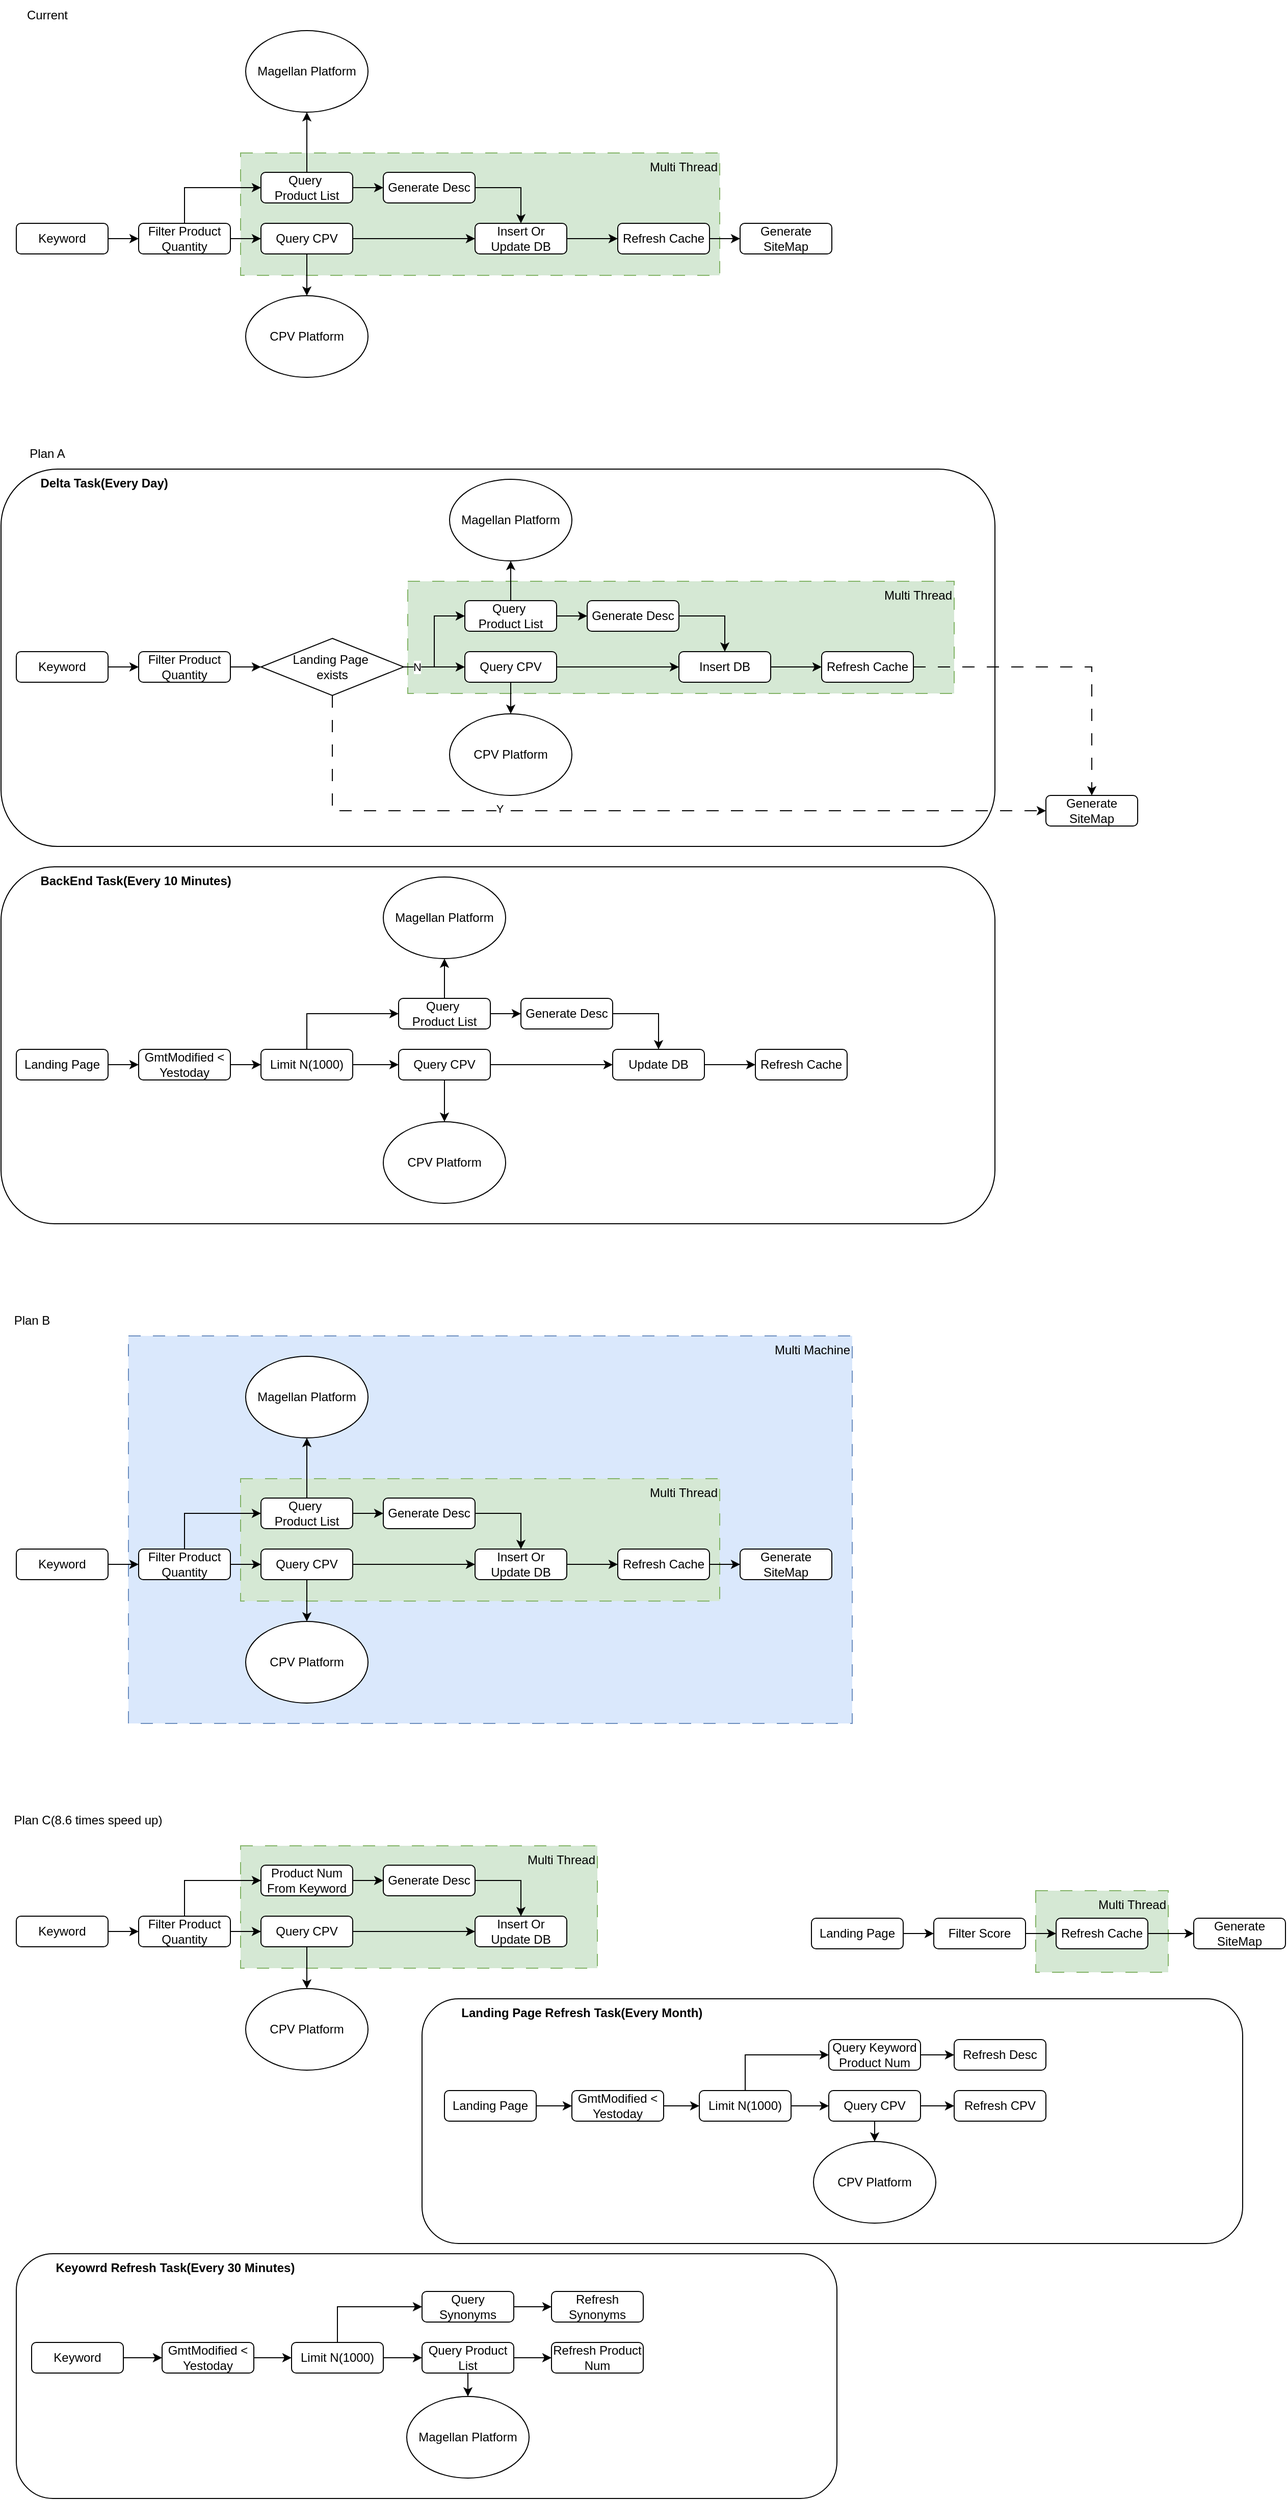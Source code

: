 <mxfile version="24.5.4" type="github">
  <diagram name="第 1 页" id="h08WxK1OJK9P_dThIWVY">
    <mxGraphModel dx="1434" dy="673" grid="1" gridSize="10" guides="1" tooltips="1" connect="1" arrows="1" fold="1" page="1" pageScale="1" pageWidth="827" pageHeight="1169" math="0" shadow="0">
      <root>
        <mxCell id="0" />
        <mxCell id="1" parent="0" />
        <mxCell id="t5pAclPm31vLE0hlIJu8-14" value="Multi Thread" style="rounded=0;whiteSpace=wrap;html=1;align=right;verticalAlign=top;fillColor=#d5e8d4;strokeColor=#82b366;dashed=1;dashPattern=12 12;" vertex="1" parent="1">
          <mxGeometry x="1030" y="1874" width="130" height="80" as="geometry" />
        </mxCell>
        <mxCell id="ro4CoCY4aHWzKfQ1wyQY-32" value="&amp;nbsp; &amp;nbsp; &amp;nbsp; &amp;nbsp; &amp;nbsp; &amp;nbsp;&lt;b&gt;Keyowrd Refresh Task(Every 30 Minutes)&lt;/b&gt;" style="rounded=1;whiteSpace=wrap;html=1;align=left;verticalAlign=top;" parent="1" vertex="1">
          <mxGeometry x="30" y="2230" width="805" height="240" as="geometry" />
        </mxCell>
        <mxCell id="wpOWByaT0sS5YUf1Cxvb-101" value="Multi Machine" style="rounded=0;whiteSpace=wrap;html=1;fillColor=#dae8fc;strokeColor=#6c8ebf;dashed=1;dashPattern=12 12;align=right;verticalAlign=top;" parent="1" vertex="1">
          <mxGeometry x="140" y="1330" width="710" height="380" as="geometry" />
        </mxCell>
        <mxCell id="wpOWByaT0sS5YUf1Cxvb-43" value="&amp;nbsp; &amp;nbsp; &amp;nbsp; &amp;nbsp; &amp;nbsp; &amp;nbsp;&lt;b&gt;Delta Task(Every Day)&lt;/b&gt;" style="rounded=1;whiteSpace=wrap;html=1;align=left;verticalAlign=top;" parent="1" vertex="1">
          <mxGeometry x="15" y="480" width="975" height="370" as="geometry" />
        </mxCell>
        <mxCell id="wpOWByaT0sS5YUf1Cxvb-10" value="Multi Thread" style="rounded=0;whiteSpace=wrap;html=1;align=right;verticalAlign=top;fillColor=#d5e8d4;strokeColor=#82b366;dashed=1;dashPattern=12 12;" parent="1" vertex="1">
          <mxGeometry x="250" y="170" width="470" height="120" as="geometry" />
        </mxCell>
        <mxCell id="EFIGJ6aBogPd2Uy-ziXT-7" style="edgeStyle=orthogonalEdgeStyle;rounded=0;orthogonalLoop=1;jettySize=auto;html=1;exitX=1;exitY=0.5;exitDx=0;exitDy=0;entryX=0;entryY=0.5;entryDx=0;entryDy=0;" parent="1" source="EFIGJ6aBogPd2Uy-ziXT-8" target="EFIGJ6aBogPd2Uy-ziXT-13" edge="1">
          <mxGeometry relative="1" as="geometry" />
        </mxCell>
        <mxCell id="EFIGJ6aBogPd2Uy-ziXT-8" value="Keyword" style="rounded=1;whiteSpace=wrap;html=1;" parent="1" vertex="1">
          <mxGeometry x="30" y="239" width="90" height="30" as="geometry" />
        </mxCell>
        <mxCell id="EFIGJ6aBogPd2Uy-ziXT-10" style="edgeStyle=orthogonalEdgeStyle;rounded=0;orthogonalLoop=1;jettySize=auto;html=1;exitX=1;exitY=0.5;exitDx=0;exitDy=0;entryX=0;entryY=0.5;entryDx=0;entryDy=0;" parent="1" source="EFIGJ6aBogPd2Uy-ziXT-13" target="EFIGJ6aBogPd2Uy-ziXT-17" edge="1">
          <mxGeometry relative="1" as="geometry" />
        </mxCell>
        <mxCell id="wpOWByaT0sS5YUf1Cxvb-4" style="edgeStyle=orthogonalEdgeStyle;rounded=0;orthogonalLoop=1;jettySize=auto;html=1;exitX=0.5;exitY=0;exitDx=0;exitDy=0;entryX=0;entryY=0.5;entryDx=0;entryDy=0;" parent="1" source="EFIGJ6aBogPd2Uy-ziXT-13" target="wpOWByaT0sS5YUf1Cxvb-1" edge="1">
          <mxGeometry relative="1" as="geometry" />
        </mxCell>
        <mxCell id="EFIGJ6aBogPd2Uy-ziXT-13" value="Filter Product Quantity" style="rounded=1;whiteSpace=wrap;html=1;" parent="1" vertex="1">
          <mxGeometry x="150" y="239" width="90" height="30" as="geometry" />
        </mxCell>
        <mxCell id="EFIGJ6aBogPd2Uy-ziXT-16" style="edgeStyle=orthogonalEdgeStyle;rounded=0;orthogonalLoop=1;jettySize=auto;html=1;exitX=1;exitY=0.5;exitDx=0;exitDy=0;entryX=0;entryY=0.5;entryDx=0;entryDy=0;" parent="1" source="EFIGJ6aBogPd2Uy-ziXT-17" target="EFIGJ6aBogPd2Uy-ziXT-21" edge="1">
          <mxGeometry relative="1" as="geometry" />
        </mxCell>
        <mxCell id="wpOWByaT0sS5YUf1Cxvb-7" style="edgeStyle=orthogonalEdgeStyle;rounded=0;orthogonalLoop=1;jettySize=auto;html=1;exitX=0.5;exitY=1;exitDx=0;exitDy=0;entryX=0.5;entryY=0;entryDx=0;entryDy=0;" parent="1" source="EFIGJ6aBogPd2Uy-ziXT-17" target="wpOWByaT0sS5YUf1Cxvb-3" edge="1">
          <mxGeometry relative="1" as="geometry" />
        </mxCell>
        <mxCell id="EFIGJ6aBogPd2Uy-ziXT-17" value="Query CPV" style="rounded=1;whiteSpace=wrap;html=1;" parent="1" vertex="1">
          <mxGeometry x="270" y="239" width="90" height="30" as="geometry" />
        </mxCell>
        <mxCell id="EFIGJ6aBogPd2Uy-ziXT-18" style="edgeStyle=orthogonalEdgeStyle;rounded=0;orthogonalLoop=1;jettySize=auto;html=1;exitX=1;exitY=0.5;exitDx=0;exitDy=0;entryX=0.5;entryY=0;entryDx=0;entryDy=0;" parent="1" source="EFIGJ6aBogPd2Uy-ziXT-19" target="EFIGJ6aBogPd2Uy-ziXT-21" edge="1">
          <mxGeometry relative="1" as="geometry" />
        </mxCell>
        <mxCell id="EFIGJ6aBogPd2Uy-ziXT-19" value="Generate Desc" style="rounded=1;whiteSpace=wrap;html=1;" parent="1" vertex="1">
          <mxGeometry x="390" y="189" width="90" height="30" as="geometry" />
        </mxCell>
        <mxCell id="EFIGJ6aBogPd2Uy-ziXT-20" style="edgeStyle=orthogonalEdgeStyle;rounded=0;orthogonalLoop=1;jettySize=auto;html=1;exitX=1;exitY=0.5;exitDx=0;exitDy=0;entryX=0;entryY=0.5;entryDx=0;entryDy=0;" parent="1" source="EFIGJ6aBogPd2Uy-ziXT-21" target="EFIGJ6aBogPd2Uy-ziXT-22" edge="1">
          <mxGeometry relative="1" as="geometry" />
        </mxCell>
        <mxCell id="EFIGJ6aBogPd2Uy-ziXT-21" value="Insert Or Update DB" style="rounded=1;whiteSpace=wrap;html=1;" parent="1" vertex="1">
          <mxGeometry x="480" y="239" width="90" height="30" as="geometry" />
        </mxCell>
        <mxCell id="wpOWByaT0sS5YUf1Cxvb-78" style="edgeStyle=orthogonalEdgeStyle;rounded=0;orthogonalLoop=1;jettySize=auto;html=1;exitX=1;exitY=0.5;exitDx=0;exitDy=0;entryX=0;entryY=0.5;entryDx=0;entryDy=0;" parent="1" source="EFIGJ6aBogPd2Uy-ziXT-22" target="wpOWByaT0sS5YUf1Cxvb-77" edge="1">
          <mxGeometry relative="1" as="geometry" />
        </mxCell>
        <mxCell id="EFIGJ6aBogPd2Uy-ziXT-22" value="Refresh Cache" style="rounded=1;whiteSpace=wrap;html=1;" parent="1" vertex="1">
          <mxGeometry x="620" y="239" width="90" height="30" as="geometry" />
        </mxCell>
        <mxCell id="wpOWByaT0sS5YUf1Cxvb-5" style="edgeStyle=orthogonalEdgeStyle;rounded=0;orthogonalLoop=1;jettySize=auto;html=1;exitX=1;exitY=0.5;exitDx=0;exitDy=0;entryX=0;entryY=0.5;entryDx=0;entryDy=0;" parent="1" source="wpOWByaT0sS5YUf1Cxvb-1" target="EFIGJ6aBogPd2Uy-ziXT-19" edge="1">
          <mxGeometry relative="1" as="geometry" />
        </mxCell>
        <mxCell id="wpOWByaT0sS5YUf1Cxvb-6" style="edgeStyle=orthogonalEdgeStyle;rounded=0;orthogonalLoop=1;jettySize=auto;html=1;exitX=0.5;exitY=0;exitDx=0;exitDy=0;entryX=0.5;entryY=1;entryDx=0;entryDy=0;" parent="1" source="wpOWByaT0sS5YUf1Cxvb-1" target="wpOWByaT0sS5YUf1Cxvb-2" edge="1">
          <mxGeometry relative="1" as="geometry" />
        </mxCell>
        <mxCell id="wpOWByaT0sS5YUf1Cxvb-1" value="Query&amp;nbsp;&lt;div&gt;Product List&lt;/div&gt;" style="rounded=1;whiteSpace=wrap;html=1;" parent="1" vertex="1">
          <mxGeometry x="270" y="189" width="90" height="30" as="geometry" />
        </mxCell>
        <mxCell id="wpOWByaT0sS5YUf1Cxvb-2" value="Magellan Platform" style="ellipse;whiteSpace=wrap;html=1;" parent="1" vertex="1">
          <mxGeometry x="255" y="50" width="120" height="80" as="geometry" />
        </mxCell>
        <mxCell id="wpOWByaT0sS5YUf1Cxvb-3" value="CPV Platform" style="ellipse;whiteSpace=wrap;html=1;" parent="1" vertex="1">
          <mxGeometry x="255" y="310" width="120" height="80" as="geometry" />
        </mxCell>
        <mxCell id="wpOWByaT0sS5YUf1Cxvb-11" value="Multi Thread" style="rounded=0;whiteSpace=wrap;html=1;align=right;verticalAlign=top;fillColor=#d5e8d4;strokeColor=#82b366;dashed=1;dashPattern=12 12;" parent="1" vertex="1">
          <mxGeometry x="414" y="590" width="536" height="110" as="geometry" />
        </mxCell>
        <mxCell id="wpOWByaT0sS5YUf1Cxvb-12" style="edgeStyle=orthogonalEdgeStyle;rounded=0;orthogonalLoop=1;jettySize=auto;html=1;exitX=1;exitY=0.5;exitDx=0;exitDy=0;entryX=0;entryY=0.5;entryDx=0;entryDy=0;" parent="1" source="wpOWByaT0sS5YUf1Cxvb-13" target="wpOWByaT0sS5YUf1Cxvb-16" edge="1">
          <mxGeometry relative="1" as="geometry" />
        </mxCell>
        <mxCell id="wpOWByaT0sS5YUf1Cxvb-13" value="Keyword" style="rounded=1;whiteSpace=wrap;html=1;" parent="1" vertex="1">
          <mxGeometry x="30" y="659" width="90" height="30" as="geometry" />
        </mxCell>
        <mxCell id="wpOWByaT0sS5YUf1Cxvb-33" style="edgeStyle=orthogonalEdgeStyle;rounded=0;orthogonalLoop=1;jettySize=auto;html=1;exitX=1;exitY=0.5;exitDx=0;exitDy=0;entryX=0;entryY=0.5;entryDx=0;entryDy=0;" parent="1" source="wpOWByaT0sS5YUf1Cxvb-16" target="wpOWByaT0sS5YUf1Cxvb-32" edge="1">
          <mxGeometry relative="1" as="geometry" />
        </mxCell>
        <mxCell id="wpOWByaT0sS5YUf1Cxvb-16" value="Filter Product Quantity" style="rounded=1;whiteSpace=wrap;html=1;" parent="1" vertex="1">
          <mxGeometry x="150" y="659" width="90" height="30" as="geometry" />
        </mxCell>
        <mxCell id="wpOWByaT0sS5YUf1Cxvb-17" style="edgeStyle=orthogonalEdgeStyle;rounded=0;orthogonalLoop=1;jettySize=auto;html=1;exitX=1;exitY=0.5;exitDx=0;exitDy=0;entryX=0;entryY=0.5;entryDx=0;entryDy=0;" parent="1" source="wpOWByaT0sS5YUf1Cxvb-19" target="wpOWByaT0sS5YUf1Cxvb-23" edge="1">
          <mxGeometry relative="1" as="geometry" />
        </mxCell>
        <mxCell id="wpOWByaT0sS5YUf1Cxvb-41" style="edgeStyle=orthogonalEdgeStyle;rounded=0;orthogonalLoop=1;jettySize=auto;html=1;exitX=0.5;exitY=1;exitDx=0;exitDy=0;entryX=0.5;entryY=0;entryDx=0;entryDy=0;" parent="1" source="wpOWByaT0sS5YUf1Cxvb-19" target="wpOWByaT0sS5YUf1Cxvb-29" edge="1">
          <mxGeometry relative="1" as="geometry" />
        </mxCell>
        <mxCell id="wpOWByaT0sS5YUf1Cxvb-19" value="Query CPV" style="rounded=1;whiteSpace=wrap;html=1;" parent="1" vertex="1">
          <mxGeometry x="470" y="659" width="90" height="30" as="geometry" />
        </mxCell>
        <mxCell id="wpOWByaT0sS5YUf1Cxvb-20" style="edgeStyle=orthogonalEdgeStyle;rounded=0;orthogonalLoop=1;jettySize=auto;html=1;exitX=1;exitY=0.5;exitDx=0;exitDy=0;entryX=0.5;entryY=0;entryDx=0;entryDy=0;" parent="1" source="wpOWByaT0sS5YUf1Cxvb-21" target="wpOWByaT0sS5YUf1Cxvb-23" edge="1">
          <mxGeometry relative="1" as="geometry" />
        </mxCell>
        <mxCell id="wpOWByaT0sS5YUf1Cxvb-21" value="Generate Desc" style="rounded=1;whiteSpace=wrap;html=1;" parent="1" vertex="1">
          <mxGeometry x="590" y="609" width="90" height="30" as="geometry" />
        </mxCell>
        <mxCell id="wpOWByaT0sS5YUf1Cxvb-22" style="edgeStyle=orthogonalEdgeStyle;rounded=0;orthogonalLoop=1;jettySize=auto;html=1;exitX=1;exitY=0.5;exitDx=0;exitDy=0;entryX=0;entryY=0.5;entryDx=0;entryDy=0;" parent="1" source="wpOWByaT0sS5YUf1Cxvb-23" target="wpOWByaT0sS5YUf1Cxvb-24" edge="1">
          <mxGeometry relative="1" as="geometry" />
        </mxCell>
        <mxCell id="wpOWByaT0sS5YUf1Cxvb-23" value="Insert DB" style="rounded=1;whiteSpace=wrap;html=1;" parent="1" vertex="1">
          <mxGeometry x="680" y="659" width="90" height="30" as="geometry" />
        </mxCell>
        <mxCell id="rWTe-UbAtPyR_N0cMhuv-1" style="edgeStyle=orthogonalEdgeStyle;rounded=0;orthogonalLoop=1;jettySize=auto;html=1;exitX=1;exitY=0.5;exitDx=0;exitDy=0;entryX=0.5;entryY=0;entryDx=0;entryDy=0;dashed=1;dashPattern=12 12;" parent="1" source="wpOWByaT0sS5YUf1Cxvb-24" target="wpOWByaT0sS5YUf1Cxvb-74" edge="1">
          <mxGeometry relative="1" as="geometry" />
        </mxCell>
        <mxCell id="wpOWByaT0sS5YUf1Cxvb-24" value="Refresh Cache" style="rounded=1;whiteSpace=wrap;html=1;" parent="1" vertex="1">
          <mxGeometry x="820" y="659" width="90" height="30" as="geometry" />
        </mxCell>
        <mxCell id="wpOWByaT0sS5YUf1Cxvb-25" style="edgeStyle=orthogonalEdgeStyle;rounded=0;orthogonalLoop=1;jettySize=auto;html=1;exitX=1;exitY=0.5;exitDx=0;exitDy=0;entryX=0;entryY=0.5;entryDx=0;entryDy=0;" parent="1" source="wpOWByaT0sS5YUf1Cxvb-27" target="wpOWByaT0sS5YUf1Cxvb-21" edge="1">
          <mxGeometry relative="1" as="geometry" />
        </mxCell>
        <mxCell id="wpOWByaT0sS5YUf1Cxvb-40" style="edgeStyle=orthogonalEdgeStyle;rounded=0;orthogonalLoop=1;jettySize=auto;html=1;exitX=0.5;exitY=0;exitDx=0;exitDy=0;entryX=0.5;entryY=1;entryDx=0;entryDy=0;" parent="1" source="wpOWByaT0sS5YUf1Cxvb-27" target="wpOWByaT0sS5YUf1Cxvb-28" edge="1">
          <mxGeometry relative="1" as="geometry" />
        </mxCell>
        <mxCell id="wpOWByaT0sS5YUf1Cxvb-27" value="Query&amp;nbsp;&lt;div&gt;Product List&lt;/div&gt;" style="rounded=1;whiteSpace=wrap;html=1;" parent="1" vertex="1">
          <mxGeometry x="470" y="609" width="90" height="30" as="geometry" />
        </mxCell>
        <mxCell id="wpOWByaT0sS5YUf1Cxvb-28" value="Magellan Platform" style="ellipse;whiteSpace=wrap;html=1;" parent="1" vertex="1">
          <mxGeometry x="455" y="490" width="120" height="80" as="geometry" />
        </mxCell>
        <mxCell id="wpOWByaT0sS5YUf1Cxvb-29" value="CPV Platform" style="ellipse;whiteSpace=wrap;html=1;" parent="1" vertex="1">
          <mxGeometry x="455" y="720" width="120" height="80" as="geometry" />
        </mxCell>
        <mxCell id="wpOWByaT0sS5YUf1Cxvb-30" value="Plan A" style="text;html=1;align=center;verticalAlign=middle;resizable=0;points=[];autosize=1;strokeColor=none;fillColor=none;" parent="1" vertex="1">
          <mxGeometry x="30" y="450" width="60" height="30" as="geometry" />
        </mxCell>
        <mxCell id="wpOWByaT0sS5YUf1Cxvb-34" style="edgeStyle=orthogonalEdgeStyle;rounded=0;orthogonalLoop=1;jettySize=auto;html=1;exitX=1;exitY=0.5;exitDx=0;exitDy=0;entryX=0;entryY=0.5;entryDx=0;entryDy=0;" parent="1" source="wpOWByaT0sS5YUf1Cxvb-32" target="wpOWByaT0sS5YUf1Cxvb-19" edge="1">
          <mxGeometry relative="1" as="geometry" />
        </mxCell>
        <mxCell id="wpOWByaT0sS5YUf1Cxvb-35" style="edgeStyle=orthogonalEdgeStyle;rounded=0;orthogonalLoop=1;jettySize=auto;html=1;exitX=1;exitY=0.5;exitDx=0;exitDy=0;entryX=0;entryY=0.5;entryDx=0;entryDy=0;" parent="1" source="wpOWByaT0sS5YUf1Cxvb-32" target="wpOWByaT0sS5YUf1Cxvb-27" edge="1">
          <mxGeometry relative="1" as="geometry" />
        </mxCell>
        <mxCell id="wpOWByaT0sS5YUf1Cxvb-39" value="N" style="edgeLabel;html=1;align=center;verticalAlign=middle;resizable=0;points=[];" parent="wpOWByaT0sS5YUf1Cxvb-35" vertex="1" connectable="0">
          <mxGeometry x="-0.773" y="1" relative="1" as="geometry">
            <mxPoint y="1" as="offset" />
          </mxGeometry>
        </mxCell>
        <mxCell id="wpOWByaT0sS5YUf1Cxvb-76" style="edgeStyle=orthogonalEdgeStyle;rounded=0;orthogonalLoop=1;jettySize=auto;html=1;exitX=0.5;exitY=1;exitDx=0;exitDy=0;entryX=0;entryY=0.5;entryDx=0;entryDy=0;dashed=1;dashPattern=12 12;" parent="1" source="wpOWByaT0sS5YUf1Cxvb-32" target="wpOWByaT0sS5YUf1Cxvb-74" edge="1">
          <mxGeometry relative="1" as="geometry" />
        </mxCell>
        <mxCell id="wpOWByaT0sS5YUf1Cxvb-106" value="Y" style="edgeLabel;html=1;align=center;verticalAlign=middle;resizable=0;points=[];" parent="wpOWByaT0sS5YUf1Cxvb-76" vertex="1" connectable="0">
          <mxGeometry x="-0.319" y="2" relative="1" as="geometry">
            <mxPoint as="offset" />
          </mxGeometry>
        </mxCell>
        <mxCell id="wpOWByaT0sS5YUf1Cxvb-32" value="Landing Page&amp;nbsp;&lt;div&gt;exists&lt;/div&gt;" style="rhombus;whiteSpace=wrap;html=1;" parent="1" vertex="1">
          <mxGeometry x="270" y="646" width="140" height="56" as="geometry" />
        </mxCell>
        <mxCell id="wpOWByaT0sS5YUf1Cxvb-42" value="Current" style="text;html=1;align=center;verticalAlign=middle;resizable=0;points=[];autosize=1;strokeColor=none;fillColor=none;" parent="1" vertex="1">
          <mxGeometry x="30" y="20" width="60" height="30" as="geometry" />
        </mxCell>
        <mxCell id="wpOWByaT0sS5YUf1Cxvb-44" value="&amp;nbsp; &amp;nbsp; &amp;nbsp; &amp;nbsp; &amp;nbsp; &amp;nbsp;&lt;b&gt;BackEnd Task(Every 10 Minutes)&lt;/b&gt;" style="rounded=1;whiteSpace=wrap;html=1;align=left;verticalAlign=top;" parent="1" vertex="1">
          <mxGeometry x="15" y="870" width="975" height="350" as="geometry" />
        </mxCell>
        <mxCell id="wpOWByaT0sS5YUf1Cxvb-46" style="edgeStyle=orthogonalEdgeStyle;rounded=0;orthogonalLoop=1;jettySize=auto;html=1;exitX=1;exitY=0.5;exitDx=0;exitDy=0;entryX=0;entryY=0.5;entryDx=0;entryDy=0;" parent="1" source="wpOWByaT0sS5YUf1Cxvb-47" edge="1">
          <mxGeometry relative="1" as="geometry">
            <mxPoint x="150" y="1064" as="targetPoint" />
          </mxGeometry>
        </mxCell>
        <mxCell id="wpOWByaT0sS5YUf1Cxvb-47" value="Landing Page" style="rounded=1;whiteSpace=wrap;html=1;" parent="1" vertex="1">
          <mxGeometry x="30" y="1049" width="90" height="30" as="geometry" />
        </mxCell>
        <mxCell id="wpOWByaT0sS5YUf1Cxvb-50" style="edgeStyle=orthogonalEdgeStyle;rounded=0;orthogonalLoop=1;jettySize=auto;html=1;exitX=1;exitY=0.5;exitDx=0;exitDy=0;entryX=0;entryY=0.5;entryDx=0;entryDy=0;" parent="1" source="wpOWByaT0sS5YUf1Cxvb-52" target="wpOWByaT0sS5YUf1Cxvb-56" edge="1">
          <mxGeometry relative="1" as="geometry" />
        </mxCell>
        <mxCell id="wpOWByaT0sS5YUf1Cxvb-51" style="edgeStyle=orthogonalEdgeStyle;rounded=0;orthogonalLoop=1;jettySize=auto;html=1;exitX=0.5;exitY=1;exitDx=0;exitDy=0;entryX=0.5;entryY=0;entryDx=0;entryDy=0;" parent="1" source="wpOWByaT0sS5YUf1Cxvb-52" target="wpOWByaT0sS5YUf1Cxvb-62" edge="1">
          <mxGeometry relative="1" as="geometry" />
        </mxCell>
        <mxCell id="wpOWByaT0sS5YUf1Cxvb-52" value="Query CPV" style="rounded=1;whiteSpace=wrap;html=1;" parent="1" vertex="1">
          <mxGeometry x="405" y="1049" width="90" height="30" as="geometry" />
        </mxCell>
        <mxCell id="wpOWByaT0sS5YUf1Cxvb-53" style="edgeStyle=orthogonalEdgeStyle;rounded=0;orthogonalLoop=1;jettySize=auto;html=1;exitX=1;exitY=0.5;exitDx=0;exitDy=0;entryX=0.5;entryY=0;entryDx=0;entryDy=0;" parent="1" source="wpOWByaT0sS5YUf1Cxvb-54" target="wpOWByaT0sS5YUf1Cxvb-56" edge="1">
          <mxGeometry relative="1" as="geometry" />
        </mxCell>
        <mxCell id="wpOWByaT0sS5YUf1Cxvb-54" value="Generate Desc" style="rounded=1;whiteSpace=wrap;html=1;" parent="1" vertex="1">
          <mxGeometry x="525" y="999" width="90" height="30" as="geometry" />
        </mxCell>
        <mxCell id="wpOWByaT0sS5YUf1Cxvb-55" style="edgeStyle=orthogonalEdgeStyle;rounded=0;orthogonalLoop=1;jettySize=auto;html=1;exitX=1;exitY=0.5;exitDx=0;exitDy=0;entryX=0;entryY=0.5;entryDx=0;entryDy=0;" parent="1" source="wpOWByaT0sS5YUf1Cxvb-56" target="wpOWByaT0sS5YUf1Cxvb-57" edge="1">
          <mxGeometry relative="1" as="geometry" />
        </mxCell>
        <mxCell id="wpOWByaT0sS5YUf1Cxvb-56" value="Update DB" style="rounded=1;whiteSpace=wrap;html=1;" parent="1" vertex="1">
          <mxGeometry x="615" y="1049" width="90" height="30" as="geometry" />
        </mxCell>
        <mxCell id="wpOWByaT0sS5YUf1Cxvb-57" value="Refresh Cache" style="rounded=1;whiteSpace=wrap;html=1;" parent="1" vertex="1">
          <mxGeometry x="755" y="1049" width="90" height="30" as="geometry" />
        </mxCell>
        <mxCell id="wpOWByaT0sS5YUf1Cxvb-58" style="edgeStyle=orthogonalEdgeStyle;rounded=0;orthogonalLoop=1;jettySize=auto;html=1;exitX=1;exitY=0.5;exitDx=0;exitDy=0;entryX=0;entryY=0.5;entryDx=0;entryDy=0;" parent="1" source="wpOWByaT0sS5YUf1Cxvb-60" target="wpOWByaT0sS5YUf1Cxvb-54" edge="1">
          <mxGeometry relative="1" as="geometry" />
        </mxCell>
        <mxCell id="wpOWByaT0sS5YUf1Cxvb-59" style="edgeStyle=orthogonalEdgeStyle;rounded=0;orthogonalLoop=1;jettySize=auto;html=1;exitX=0.5;exitY=0;exitDx=0;exitDy=0;entryX=0.5;entryY=1;entryDx=0;entryDy=0;" parent="1" source="wpOWByaT0sS5YUf1Cxvb-60" target="wpOWByaT0sS5YUf1Cxvb-61" edge="1">
          <mxGeometry relative="1" as="geometry" />
        </mxCell>
        <mxCell id="wpOWByaT0sS5YUf1Cxvb-60" value="Query&amp;nbsp;&lt;div&gt;Product List&lt;/div&gt;" style="rounded=1;whiteSpace=wrap;html=1;" parent="1" vertex="1">
          <mxGeometry x="405" y="999" width="90" height="30" as="geometry" />
        </mxCell>
        <mxCell id="wpOWByaT0sS5YUf1Cxvb-61" value="Magellan Platform" style="ellipse;whiteSpace=wrap;html=1;" parent="1" vertex="1">
          <mxGeometry x="390" y="880" width="120" height="80" as="geometry" />
        </mxCell>
        <mxCell id="wpOWByaT0sS5YUf1Cxvb-62" value="CPV Platform" style="ellipse;whiteSpace=wrap;html=1;" parent="1" vertex="1">
          <mxGeometry x="390" y="1120" width="120" height="80" as="geometry" />
        </mxCell>
        <mxCell id="wpOWByaT0sS5YUf1Cxvb-64" style="edgeStyle=orthogonalEdgeStyle;rounded=0;orthogonalLoop=1;jettySize=auto;html=1;exitX=0.5;exitY=0;exitDx=0;exitDy=0;entryX=0;entryY=0.5;entryDx=0;entryDy=0;" parent="1" source="wpOWByaT0sS5YUf1Cxvb-71" target="wpOWByaT0sS5YUf1Cxvb-60" edge="1">
          <mxGeometry relative="1" as="geometry">
            <mxPoint x="410" y="1064" as="sourcePoint" />
          </mxGeometry>
        </mxCell>
        <mxCell id="wpOWByaT0sS5YUf1Cxvb-72" style="edgeStyle=orthogonalEdgeStyle;rounded=0;orthogonalLoop=1;jettySize=auto;html=1;exitX=1;exitY=0.5;exitDx=0;exitDy=0;entryX=0;entryY=0.5;entryDx=0;entryDy=0;" parent="1" source="wpOWByaT0sS5YUf1Cxvb-70" target="wpOWByaT0sS5YUf1Cxvb-71" edge="1">
          <mxGeometry relative="1" as="geometry" />
        </mxCell>
        <mxCell id="wpOWByaT0sS5YUf1Cxvb-70" value="GmtModified &amp;lt; Yestoday" style="rounded=1;whiteSpace=wrap;html=1;" parent="1" vertex="1">
          <mxGeometry x="150" y="1049" width="90" height="30" as="geometry" />
        </mxCell>
        <mxCell id="ro4CoCY4aHWzKfQ1wyQY-33" style="edgeStyle=orthogonalEdgeStyle;rounded=0;orthogonalLoop=1;jettySize=auto;html=1;exitX=1;exitY=0.5;exitDx=0;exitDy=0;entryX=0;entryY=0.5;entryDx=0;entryDy=0;" parent="1" source="wpOWByaT0sS5YUf1Cxvb-71" target="wpOWByaT0sS5YUf1Cxvb-52" edge="1">
          <mxGeometry relative="1" as="geometry" />
        </mxCell>
        <mxCell id="wpOWByaT0sS5YUf1Cxvb-71" value="Limit N(1000)" style="rounded=1;whiteSpace=wrap;html=1;" parent="1" vertex="1">
          <mxGeometry x="270" y="1049" width="90" height="30" as="geometry" />
        </mxCell>
        <mxCell id="wpOWByaT0sS5YUf1Cxvb-74" value="Generate SiteMap" style="rounded=1;whiteSpace=wrap;html=1;" parent="1" vertex="1">
          <mxGeometry x="1040" y="800" width="90" height="30" as="geometry" />
        </mxCell>
        <mxCell id="wpOWByaT0sS5YUf1Cxvb-77" value="Generate SiteMap" style="rounded=1;whiteSpace=wrap;html=1;" parent="1" vertex="1">
          <mxGeometry x="740" y="239" width="90" height="30" as="geometry" />
        </mxCell>
        <mxCell id="wpOWByaT0sS5YUf1Cxvb-79" value="Plan B" style="text;html=1;align=center;verticalAlign=middle;resizable=0;points=[];autosize=1;strokeColor=none;fillColor=none;" parent="1" vertex="1">
          <mxGeometry x="15" y="1300" width="60" height="30" as="geometry" />
        </mxCell>
        <mxCell id="wpOWByaT0sS5YUf1Cxvb-80" value="Multi Thread" style="rounded=0;whiteSpace=wrap;html=1;align=right;verticalAlign=top;fillColor=#d5e8d4;strokeColor=#82b366;dashed=1;dashPattern=12 12;" parent="1" vertex="1">
          <mxGeometry x="250" y="1470" width="470" height="120" as="geometry" />
        </mxCell>
        <mxCell id="wpOWByaT0sS5YUf1Cxvb-81" style="edgeStyle=orthogonalEdgeStyle;rounded=0;orthogonalLoop=1;jettySize=auto;html=1;exitX=1;exitY=0.5;exitDx=0;exitDy=0;entryX=0;entryY=0.5;entryDx=0;entryDy=0;" parent="1" source="wpOWByaT0sS5YUf1Cxvb-82" target="wpOWByaT0sS5YUf1Cxvb-85" edge="1">
          <mxGeometry relative="1" as="geometry" />
        </mxCell>
        <mxCell id="wpOWByaT0sS5YUf1Cxvb-82" value="Keyword" style="rounded=1;whiteSpace=wrap;html=1;" parent="1" vertex="1">
          <mxGeometry x="30" y="1539" width="90" height="30" as="geometry" />
        </mxCell>
        <mxCell id="wpOWByaT0sS5YUf1Cxvb-83" style="edgeStyle=orthogonalEdgeStyle;rounded=0;orthogonalLoop=1;jettySize=auto;html=1;exitX=1;exitY=0.5;exitDx=0;exitDy=0;entryX=0;entryY=0.5;entryDx=0;entryDy=0;" parent="1" source="wpOWByaT0sS5YUf1Cxvb-85" target="wpOWByaT0sS5YUf1Cxvb-88" edge="1">
          <mxGeometry relative="1" as="geometry" />
        </mxCell>
        <mxCell id="wpOWByaT0sS5YUf1Cxvb-84" style="edgeStyle=orthogonalEdgeStyle;rounded=0;orthogonalLoop=1;jettySize=auto;html=1;exitX=0.5;exitY=0;exitDx=0;exitDy=0;entryX=0;entryY=0.5;entryDx=0;entryDy=0;" parent="1" source="wpOWByaT0sS5YUf1Cxvb-85" target="wpOWByaT0sS5YUf1Cxvb-97" edge="1">
          <mxGeometry relative="1" as="geometry" />
        </mxCell>
        <mxCell id="wpOWByaT0sS5YUf1Cxvb-85" value="Filter Product Quantity" style="rounded=1;whiteSpace=wrap;html=1;" parent="1" vertex="1">
          <mxGeometry x="150" y="1539" width="90" height="30" as="geometry" />
        </mxCell>
        <mxCell id="wpOWByaT0sS5YUf1Cxvb-86" style="edgeStyle=orthogonalEdgeStyle;rounded=0;orthogonalLoop=1;jettySize=auto;html=1;exitX=1;exitY=0.5;exitDx=0;exitDy=0;entryX=0;entryY=0.5;entryDx=0;entryDy=0;" parent="1" source="wpOWByaT0sS5YUf1Cxvb-88" target="wpOWByaT0sS5YUf1Cxvb-92" edge="1">
          <mxGeometry relative="1" as="geometry" />
        </mxCell>
        <mxCell id="wpOWByaT0sS5YUf1Cxvb-87" style="edgeStyle=orthogonalEdgeStyle;rounded=0;orthogonalLoop=1;jettySize=auto;html=1;exitX=0.5;exitY=1;exitDx=0;exitDy=0;entryX=0.5;entryY=0;entryDx=0;entryDy=0;" parent="1" source="wpOWByaT0sS5YUf1Cxvb-88" target="wpOWByaT0sS5YUf1Cxvb-99" edge="1">
          <mxGeometry relative="1" as="geometry" />
        </mxCell>
        <mxCell id="wpOWByaT0sS5YUf1Cxvb-88" value="Query CPV" style="rounded=1;whiteSpace=wrap;html=1;" parent="1" vertex="1">
          <mxGeometry x="270" y="1539" width="90" height="30" as="geometry" />
        </mxCell>
        <mxCell id="wpOWByaT0sS5YUf1Cxvb-89" style="edgeStyle=orthogonalEdgeStyle;rounded=0;orthogonalLoop=1;jettySize=auto;html=1;exitX=1;exitY=0.5;exitDx=0;exitDy=0;entryX=0.5;entryY=0;entryDx=0;entryDy=0;" parent="1" source="wpOWByaT0sS5YUf1Cxvb-90" target="wpOWByaT0sS5YUf1Cxvb-92" edge="1">
          <mxGeometry relative="1" as="geometry" />
        </mxCell>
        <mxCell id="wpOWByaT0sS5YUf1Cxvb-90" value="Generate Desc" style="rounded=1;whiteSpace=wrap;html=1;" parent="1" vertex="1">
          <mxGeometry x="390" y="1489" width="90" height="30" as="geometry" />
        </mxCell>
        <mxCell id="wpOWByaT0sS5YUf1Cxvb-91" style="edgeStyle=orthogonalEdgeStyle;rounded=0;orthogonalLoop=1;jettySize=auto;html=1;exitX=1;exitY=0.5;exitDx=0;exitDy=0;entryX=0;entryY=0.5;entryDx=0;entryDy=0;" parent="1" source="wpOWByaT0sS5YUf1Cxvb-92" target="wpOWByaT0sS5YUf1Cxvb-94" edge="1">
          <mxGeometry relative="1" as="geometry" />
        </mxCell>
        <mxCell id="wpOWByaT0sS5YUf1Cxvb-92" value="Insert Or Update DB" style="rounded=1;whiteSpace=wrap;html=1;" parent="1" vertex="1">
          <mxGeometry x="480" y="1539" width="90" height="30" as="geometry" />
        </mxCell>
        <mxCell id="wpOWByaT0sS5YUf1Cxvb-93" style="edgeStyle=orthogonalEdgeStyle;rounded=0;orthogonalLoop=1;jettySize=auto;html=1;exitX=1;exitY=0.5;exitDx=0;exitDy=0;entryX=0;entryY=0.5;entryDx=0;entryDy=0;" parent="1" source="wpOWByaT0sS5YUf1Cxvb-94" target="wpOWByaT0sS5YUf1Cxvb-100" edge="1">
          <mxGeometry relative="1" as="geometry" />
        </mxCell>
        <mxCell id="wpOWByaT0sS5YUf1Cxvb-94" value="Refresh Cache" style="rounded=1;whiteSpace=wrap;html=1;" parent="1" vertex="1">
          <mxGeometry x="620" y="1539" width="90" height="30" as="geometry" />
        </mxCell>
        <mxCell id="wpOWByaT0sS5YUf1Cxvb-95" style="edgeStyle=orthogonalEdgeStyle;rounded=0;orthogonalLoop=1;jettySize=auto;html=1;exitX=1;exitY=0.5;exitDx=0;exitDy=0;entryX=0;entryY=0.5;entryDx=0;entryDy=0;" parent="1" source="wpOWByaT0sS5YUf1Cxvb-97" target="wpOWByaT0sS5YUf1Cxvb-90" edge="1">
          <mxGeometry relative="1" as="geometry" />
        </mxCell>
        <mxCell id="wpOWByaT0sS5YUf1Cxvb-96" style="edgeStyle=orthogonalEdgeStyle;rounded=0;orthogonalLoop=1;jettySize=auto;html=1;exitX=0.5;exitY=0;exitDx=0;exitDy=0;entryX=0.5;entryY=1;entryDx=0;entryDy=0;" parent="1" source="wpOWByaT0sS5YUf1Cxvb-97" target="wpOWByaT0sS5YUf1Cxvb-98" edge="1">
          <mxGeometry relative="1" as="geometry" />
        </mxCell>
        <mxCell id="wpOWByaT0sS5YUf1Cxvb-97" value="Query&amp;nbsp;&lt;div&gt;Product List&lt;/div&gt;" style="rounded=1;whiteSpace=wrap;html=1;" parent="1" vertex="1">
          <mxGeometry x="270" y="1489" width="90" height="30" as="geometry" />
        </mxCell>
        <mxCell id="wpOWByaT0sS5YUf1Cxvb-98" value="Magellan Platform" style="ellipse;whiteSpace=wrap;html=1;" parent="1" vertex="1">
          <mxGeometry x="255" y="1350" width="120" height="80" as="geometry" />
        </mxCell>
        <mxCell id="wpOWByaT0sS5YUf1Cxvb-99" value="CPV Platform" style="ellipse;whiteSpace=wrap;html=1;" parent="1" vertex="1">
          <mxGeometry x="255" y="1610" width="120" height="80" as="geometry" />
        </mxCell>
        <mxCell id="wpOWByaT0sS5YUf1Cxvb-100" value="Generate SiteMap" style="rounded=1;whiteSpace=wrap;html=1;" parent="1" vertex="1">
          <mxGeometry x="740" y="1539" width="90" height="30" as="geometry" />
        </mxCell>
        <mxCell id="ro4CoCY4aHWzKfQ1wyQY-1" value="Plan C(8.6 times speed up)" style="text;html=1;align=center;verticalAlign=middle;resizable=0;points=[];autosize=1;strokeColor=none;fillColor=none;" parent="1" vertex="1">
          <mxGeometry x="15" y="1790" width="170" height="30" as="geometry" />
        </mxCell>
        <mxCell id="ro4CoCY4aHWzKfQ1wyQY-3" value="Multi Thread" style="rounded=0;whiteSpace=wrap;html=1;align=right;verticalAlign=top;fillColor=#d5e8d4;strokeColor=#82b366;dashed=1;dashPattern=12 12;" parent="1" vertex="1">
          <mxGeometry x="250" y="1830" width="350" height="120" as="geometry" />
        </mxCell>
        <mxCell id="ro4CoCY4aHWzKfQ1wyQY-4" style="edgeStyle=orthogonalEdgeStyle;rounded=0;orthogonalLoop=1;jettySize=auto;html=1;exitX=1;exitY=0.5;exitDx=0;exitDy=0;entryX=0;entryY=0.5;entryDx=0;entryDy=0;" parent="1" source="ro4CoCY4aHWzKfQ1wyQY-5" target="ro4CoCY4aHWzKfQ1wyQY-8" edge="1">
          <mxGeometry relative="1" as="geometry" />
        </mxCell>
        <mxCell id="ro4CoCY4aHWzKfQ1wyQY-5" value="Keyword" style="rounded=1;whiteSpace=wrap;html=1;" parent="1" vertex="1">
          <mxGeometry x="30" y="1899" width="90" height="30" as="geometry" />
        </mxCell>
        <mxCell id="ro4CoCY4aHWzKfQ1wyQY-6" style="edgeStyle=orthogonalEdgeStyle;rounded=0;orthogonalLoop=1;jettySize=auto;html=1;exitX=1;exitY=0.5;exitDx=0;exitDy=0;entryX=0;entryY=0.5;entryDx=0;entryDy=0;" parent="1" source="ro4CoCY4aHWzKfQ1wyQY-8" target="ro4CoCY4aHWzKfQ1wyQY-11" edge="1">
          <mxGeometry relative="1" as="geometry" />
        </mxCell>
        <mxCell id="ro4CoCY4aHWzKfQ1wyQY-7" style="edgeStyle=orthogonalEdgeStyle;rounded=0;orthogonalLoop=1;jettySize=auto;html=1;exitX=0.5;exitY=0;exitDx=0;exitDy=0;entryX=0;entryY=0.5;entryDx=0;entryDy=0;" parent="1" source="ro4CoCY4aHWzKfQ1wyQY-8" target="ro4CoCY4aHWzKfQ1wyQY-20" edge="1">
          <mxGeometry relative="1" as="geometry" />
        </mxCell>
        <mxCell id="ro4CoCY4aHWzKfQ1wyQY-8" value="Filter Product Quantity" style="rounded=1;whiteSpace=wrap;html=1;" parent="1" vertex="1">
          <mxGeometry x="150" y="1899" width="90" height="30" as="geometry" />
        </mxCell>
        <mxCell id="ro4CoCY4aHWzKfQ1wyQY-9" style="edgeStyle=orthogonalEdgeStyle;rounded=0;orthogonalLoop=1;jettySize=auto;html=1;exitX=1;exitY=0.5;exitDx=0;exitDy=0;entryX=0;entryY=0.5;entryDx=0;entryDy=0;" parent="1" source="ro4CoCY4aHWzKfQ1wyQY-11" target="ro4CoCY4aHWzKfQ1wyQY-15" edge="1">
          <mxGeometry relative="1" as="geometry" />
        </mxCell>
        <mxCell id="ro4CoCY4aHWzKfQ1wyQY-10" style="edgeStyle=orthogonalEdgeStyle;rounded=0;orthogonalLoop=1;jettySize=auto;html=1;exitX=0.5;exitY=1;exitDx=0;exitDy=0;entryX=0.5;entryY=0;entryDx=0;entryDy=0;" parent="1" source="ro4CoCY4aHWzKfQ1wyQY-11" target="ro4CoCY4aHWzKfQ1wyQY-22" edge="1">
          <mxGeometry relative="1" as="geometry" />
        </mxCell>
        <mxCell id="ro4CoCY4aHWzKfQ1wyQY-11" value="Query CPV" style="rounded=1;whiteSpace=wrap;html=1;" parent="1" vertex="1">
          <mxGeometry x="270" y="1899" width="90" height="30" as="geometry" />
        </mxCell>
        <mxCell id="ro4CoCY4aHWzKfQ1wyQY-12" style="edgeStyle=orthogonalEdgeStyle;rounded=0;orthogonalLoop=1;jettySize=auto;html=1;exitX=1;exitY=0.5;exitDx=0;exitDy=0;entryX=0.5;entryY=0;entryDx=0;entryDy=0;" parent="1" source="ro4CoCY4aHWzKfQ1wyQY-13" target="ro4CoCY4aHWzKfQ1wyQY-15" edge="1">
          <mxGeometry relative="1" as="geometry" />
        </mxCell>
        <mxCell id="ro4CoCY4aHWzKfQ1wyQY-13" value="Generate Desc" style="rounded=1;whiteSpace=wrap;html=1;" parent="1" vertex="1">
          <mxGeometry x="390" y="1849" width="90" height="30" as="geometry" />
        </mxCell>
        <mxCell id="ro4CoCY4aHWzKfQ1wyQY-15" value="Insert Or Update DB" style="rounded=1;whiteSpace=wrap;html=1;" parent="1" vertex="1">
          <mxGeometry x="480" y="1899" width="90" height="30" as="geometry" />
        </mxCell>
        <mxCell id="ro4CoCY4aHWzKfQ1wyQY-18" style="edgeStyle=orthogonalEdgeStyle;rounded=0;orthogonalLoop=1;jettySize=auto;html=1;exitX=1;exitY=0.5;exitDx=0;exitDy=0;entryX=0;entryY=0.5;entryDx=0;entryDy=0;" parent="1" source="ro4CoCY4aHWzKfQ1wyQY-20" target="ro4CoCY4aHWzKfQ1wyQY-13" edge="1">
          <mxGeometry relative="1" as="geometry" />
        </mxCell>
        <mxCell id="ro4CoCY4aHWzKfQ1wyQY-20" value="&lt;div&gt;Product Num From Keyword&lt;/div&gt;" style="rounded=1;whiteSpace=wrap;html=1;" parent="1" vertex="1">
          <mxGeometry x="270" y="1849" width="90" height="30" as="geometry" />
        </mxCell>
        <mxCell id="ro4CoCY4aHWzKfQ1wyQY-22" value="CPV Platform" style="ellipse;whiteSpace=wrap;html=1;" parent="1" vertex="1">
          <mxGeometry x="255" y="1970" width="120" height="80" as="geometry" />
        </mxCell>
        <mxCell id="ro4CoCY4aHWzKfQ1wyQY-36" style="edgeStyle=orthogonalEdgeStyle;rounded=0;orthogonalLoop=1;jettySize=auto;html=1;exitX=1;exitY=0.5;exitDx=0;exitDy=0;entryX=0;entryY=0.5;entryDx=0;entryDy=0;" parent="1" source="ro4CoCY4aHWzKfQ1wyQY-24" target="ro4CoCY4aHWzKfQ1wyQY-34" edge="1">
          <mxGeometry relative="1" as="geometry" />
        </mxCell>
        <mxCell id="ro4CoCY4aHWzKfQ1wyQY-24" value="Keyword" style="rounded=1;whiteSpace=wrap;html=1;" parent="1" vertex="1">
          <mxGeometry x="45" y="2317" width="90" height="30" as="geometry" />
        </mxCell>
        <mxCell id="ro4CoCY4aHWzKfQ1wyQY-30" style="edgeStyle=orthogonalEdgeStyle;rounded=0;orthogonalLoop=1;jettySize=auto;html=1;exitX=1;exitY=0.5;exitDx=0;exitDy=0;entryX=0;entryY=0.5;entryDx=0;entryDy=0;" parent="1" source="ro4CoCY4aHWzKfQ1wyQY-25" target="ro4CoCY4aHWzKfQ1wyQY-27" edge="1">
          <mxGeometry relative="1" as="geometry" />
        </mxCell>
        <mxCell id="ro4CoCY4aHWzKfQ1wyQY-31" style="edgeStyle=orthogonalEdgeStyle;rounded=0;orthogonalLoop=1;jettySize=auto;html=1;exitX=0.5;exitY=1;exitDx=0;exitDy=0;entryX=0.5;entryY=0;entryDx=0;entryDy=0;" parent="1" source="ro4CoCY4aHWzKfQ1wyQY-25" target="ro4CoCY4aHWzKfQ1wyQY-26" edge="1">
          <mxGeometry relative="1" as="geometry" />
        </mxCell>
        <mxCell id="ro4CoCY4aHWzKfQ1wyQY-25" value="Query Product List" style="rounded=1;whiteSpace=wrap;html=1;" parent="1" vertex="1">
          <mxGeometry x="428" y="2317" width="90" height="30" as="geometry" />
        </mxCell>
        <mxCell id="ro4CoCY4aHWzKfQ1wyQY-26" value="Magellan Platform" style="ellipse;whiteSpace=wrap;html=1;" parent="1" vertex="1">
          <mxGeometry x="413" y="2370" width="120" height="80" as="geometry" />
        </mxCell>
        <mxCell id="ro4CoCY4aHWzKfQ1wyQY-27" value="Refresh Product Num" style="rounded=1;whiteSpace=wrap;html=1;" parent="1" vertex="1">
          <mxGeometry x="555" y="2317" width="90" height="30" as="geometry" />
        </mxCell>
        <mxCell id="ro4CoCY4aHWzKfQ1wyQY-37" style="edgeStyle=orthogonalEdgeStyle;rounded=0;orthogonalLoop=1;jettySize=auto;html=1;exitX=1;exitY=0.5;exitDx=0;exitDy=0;entryX=0;entryY=0.5;entryDx=0;entryDy=0;" parent="1" source="ro4CoCY4aHWzKfQ1wyQY-34" target="ro4CoCY4aHWzKfQ1wyQY-35" edge="1">
          <mxGeometry relative="1" as="geometry" />
        </mxCell>
        <mxCell id="ro4CoCY4aHWzKfQ1wyQY-34" value="GmtModified &amp;lt; Yestoday" style="rounded=1;whiteSpace=wrap;html=1;" parent="1" vertex="1">
          <mxGeometry x="173" y="2317" width="90" height="30" as="geometry" />
        </mxCell>
        <mxCell id="ro4CoCY4aHWzKfQ1wyQY-38" style="edgeStyle=orthogonalEdgeStyle;rounded=0;orthogonalLoop=1;jettySize=auto;html=1;exitX=1;exitY=0.5;exitDx=0;exitDy=0;entryX=0;entryY=0.5;entryDx=0;entryDy=0;" parent="1" source="ro4CoCY4aHWzKfQ1wyQY-35" target="ro4CoCY4aHWzKfQ1wyQY-25" edge="1">
          <mxGeometry relative="1" as="geometry" />
        </mxCell>
        <mxCell id="t5pAclPm31vLE0hlIJu8-3" style="edgeStyle=orthogonalEdgeStyle;rounded=0;orthogonalLoop=1;jettySize=auto;html=1;exitX=0.5;exitY=0;exitDx=0;exitDy=0;entryX=0;entryY=0.5;entryDx=0;entryDy=0;" edge="1" parent="1" source="ro4CoCY4aHWzKfQ1wyQY-35" target="t5pAclPm31vLE0hlIJu8-1">
          <mxGeometry relative="1" as="geometry" />
        </mxCell>
        <mxCell id="ro4CoCY4aHWzKfQ1wyQY-35" value="Limit N(1000)" style="rounded=1;whiteSpace=wrap;html=1;" parent="1" vertex="1">
          <mxGeometry x="300" y="2317" width="90" height="30" as="geometry" />
        </mxCell>
        <mxCell id="t5pAclPm31vLE0hlIJu8-4" style="edgeStyle=orthogonalEdgeStyle;rounded=0;orthogonalLoop=1;jettySize=auto;html=1;exitX=1;exitY=0.5;exitDx=0;exitDy=0;entryX=0;entryY=0.5;entryDx=0;entryDy=0;" edge="1" parent="1" source="t5pAclPm31vLE0hlIJu8-1" target="t5pAclPm31vLE0hlIJu8-2">
          <mxGeometry relative="1" as="geometry" />
        </mxCell>
        <mxCell id="t5pAclPm31vLE0hlIJu8-1" value="Query Synonyms" style="rounded=1;whiteSpace=wrap;html=1;" vertex="1" parent="1">
          <mxGeometry x="428" y="2267" width="90" height="30" as="geometry" />
        </mxCell>
        <mxCell id="t5pAclPm31vLE0hlIJu8-2" value="Refresh Synonyms" style="rounded=1;whiteSpace=wrap;html=1;" vertex="1" parent="1">
          <mxGeometry x="555" y="2267" width="90" height="30" as="geometry" />
        </mxCell>
        <mxCell id="t5pAclPm31vLE0hlIJu8-11" style="edgeStyle=orthogonalEdgeStyle;rounded=0;orthogonalLoop=1;jettySize=auto;html=1;exitX=1;exitY=0.5;exitDx=0;exitDy=0;entryX=0;entryY=0.5;entryDx=0;entryDy=0;" edge="1" parent="1" source="t5pAclPm31vLE0hlIJu8-6" target="t5pAclPm31vLE0hlIJu8-7">
          <mxGeometry relative="1" as="geometry" />
        </mxCell>
        <mxCell id="t5pAclPm31vLE0hlIJu8-6" value="Landing Page" style="rounded=1;whiteSpace=wrap;html=1;" vertex="1" parent="1">
          <mxGeometry x="810" y="1901" width="90" height="30" as="geometry" />
        </mxCell>
        <mxCell id="t5pAclPm31vLE0hlIJu8-12" style="edgeStyle=orthogonalEdgeStyle;rounded=0;orthogonalLoop=1;jettySize=auto;html=1;exitX=1;exitY=0.5;exitDx=0;exitDy=0;entryX=0;entryY=0.5;entryDx=0;entryDy=0;" edge="1" parent="1" source="t5pAclPm31vLE0hlIJu8-7" target="t5pAclPm31vLE0hlIJu8-8">
          <mxGeometry relative="1" as="geometry" />
        </mxCell>
        <mxCell id="t5pAclPm31vLE0hlIJu8-7" value="Filter Score" style="rounded=1;whiteSpace=wrap;html=1;" vertex="1" parent="1">
          <mxGeometry x="930" y="1901" width="90" height="30" as="geometry" />
        </mxCell>
        <mxCell id="t5pAclPm31vLE0hlIJu8-13" style="edgeStyle=orthogonalEdgeStyle;rounded=0;orthogonalLoop=1;jettySize=auto;html=1;exitX=1;exitY=0.5;exitDx=0;exitDy=0;entryX=0;entryY=0.5;entryDx=0;entryDy=0;" edge="1" parent="1" source="t5pAclPm31vLE0hlIJu8-8" target="t5pAclPm31vLE0hlIJu8-9">
          <mxGeometry relative="1" as="geometry" />
        </mxCell>
        <mxCell id="t5pAclPm31vLE0hlIJu8-8" value="Refresh Cache" style="rounded=1;whiteSpace=wrap;html=1;" vertex="1" parent="1">
          <mxGeometry x="1050" y="1901" width="90" height="30" as="geometry" />
        </mxCell>
        <mxCell id="t5pAclPm31vLE0hlIJu8-9" value="Generate SiteMap" style="rounded=1;whiteSpace=wrap;html=1;" vertex="1" parent="1">
          <mxGeometry x="1185" y="1901" width="90" height="30" as="geometry" />
        </mxCell>
        <mxCell id="t5pAclPm31vLE0hlIJu8-15" value="&lt;b&gt;&amp;nbsp; &amp;nbsp; &amp;nbsp; &amp;nbsp; &amp;nbsp; &amp;nbsp;Landing Page&amp;nbsp;Refresh Task(Every Month)&lt;/b&gt;" style="rounded=1;whiteSpace=wrap;html=1;align=left;verticalAlign=top;" vertex="1" parent="1">
          <mxGeometry x="428" y="1980" width="805" height="240" as="geometry" />
        </mxCell>
        <mxCell id="t5pAclPm31vLE0hlIJu8-24" style="edgeStyle=orthogonalEdgeStyle;rounded=0;orthogonalLoop=1;jettySize=auto;html=1;exitX=1;exitY=0.5;exitDx=0;exitDy=0;entryX=0;entryY=0.5;entryDx=0;entryDy=0;" edge="1" parent="1" source="t5pAclPm31vLE0hlIJu8-16" target="t5pAclPm31vLE0hlIJu8-17">
          <mxGeometry relative="1" as="geometry" />
        </mxCell>
        <mxCell id="t5pAclPm31vLE0hlIJu8-16" value="Landing Page" style="rounded=1;whiteSpace=wrap;html=1;" vertex="1" parent="1">
          <mxGeometry x="450" y="2070" width="90" height="30" as="geometry" />
        </mxCell>
        <mxCell id="t5pAclPm31vLE0hlIJu8-25" style="edgeStyle=orthogonalEdgeStyle;rounded=0;orthogonalLoop=1;jettySize=auto;html=1;exitX=1;exitY=0.5;exitDx=0;exitDy=0;entryX=0;entryY=0.5;entryDx=0;entryDy=0;" edge="1" parent="1" source="t5pAclPm31vLE0hlIJu8-17" target="t5pAclPm31vLE0hlIJu8-18">
          <mxGeometry relative="1" as="geometry" />
        </mxCell>
        <mxCell id="t5pAclPm31vLE0hlIJu8-17" value="GmtModified &amp;lt; Yestoday" style="rounded=1;whiteSpace=wrap;html=1;" vertex="1" parent="1">
          <mxGeometry x="575" y="2070" width="90" height="30" as="geometry" />
        </mxCell>
        <mxCell id="t5pAclPm31vLE0hlIJu8-26" style="edgeStyle=orthogonalEdgeStyle;rounded=0;orthogonalLoop=1;jettySize=auto;html=1;exitX=1;exitY=0.5;exitDx=0;exitDy=0;entryX=0;entryY=0.5;entryDx=0;entryDy=0;" edge="1" parent="1" source="t5pAclPm31vLE0hlIJu8-18" target="t5pAclPm31vLE0hlIJu8-19">
          <mxGeometry relative="1" as="geometry" />
        </mxCell>
        <mxCell id="t5pAclPm31vLE0hlIJu8-27" style="edgeStyle=orthogonalEdgeStyle;rounded=0;orthogonalLoop=1;jettySize=auto;html=1;exitX=0.5;exitY=0;exitDx=0;exitDy=0;entryX=0;entryY=0.5;entryDx=0;entryDy=0;" edge="1" parent="1" source="t5pAclPm31vLE0hlIJu8-18" target="t5pAclPm31vLE0hlIJu8-22">
          <mxGeometry relative="1" as="geometry" />
        </mxCell>
        <mxCell id="t5pAclPm31vLE0hlIJu8-18" value="Limit N(1000)" style="rounded=1;whiteSpace=wrap;html=1;" vertex="1" parent="1">
          <mxGeometry x="700" y="2070" width="90" height="30" as="geometry" />
        </mxCell>
        <mxCell id="t5pAclPm31vLE0hlIJu8-29" style="edgeStyle=orthogonalEdgeStyle;rounded=0;orthogonalLoop=1;jettySize=auto;html=1;exitX=1;exitY=0.5;exitDx=0;exitDy=0;entryX=0;entryY=0.5;entryDx=0;entryDy=0;" edge="1" parent="1" source="t5pAclPm31vLE0hlIJu8-19" target="t5pAclPm31vLE0hlIJu8-21">
          <mxGeometry relative="1" as="geometry" />
        </mxCell>
        <mxCell id="t5pAclPm31vLE0hlIJu8-30" style="edgeStyle=orthogonalEdgeStyle;rounded=0;orthogonalLoop=1;jettySize=auto;html=1;exitX=0.5;exitY=1;exitDx=0;exitDy=0;entryX=0.5;entryY=0;entryDx=0;entryDy=0;" edge="1" parent="1" source="t5pAclPm31vLE0hlIJu8-19" target="t5pAclPm31vLE0hlIJu8-20">
          <mxGeometry relative="1" as="geometry" />
        </mxCell>
        <mxCell id="t5pAclPm31vLE0hlIJu8-19" value="Query CPV" style="rounded=1;whiteSpace=wrap;html=1;" vertex="1" parent="1">
          <mxGeometry x="827" y="2070" width="90" height="30" as="geometry" />
        </mxCell>
        <mxCell id="t5pAclPm31vLE0hlIJu8-20" value="CPV Platform" style="ellipse;whiteSpace=wrap;html=1;" vertex="1" parent="1">
          <mxGeometry x="812" y="2120" width="120" height="80" as="geometry" />
        </mxCell>
        <mxCell id="t5pAclPm31vLE0hlIJu8-21" value="Refresh CPV" style="rounded=1;whiteSpace=wrap;html=1;" vertex="1" parent="1">
          <mxGeometry x="950" y="2070" width="90" height="30" as="geometry" />
        </mxCell>
        <mxCell id="t5pAclPm31vLE0hlIJu8-28" style="edgeStyle=orthogonalEdgeStyle;rounded=0;orthogonalLoop=1;jettySize=auto;html=1;exitX=1;exitY=0.5;exitDx=0;exitDy=0;entryX=0;entryY=0.5;entryDx=0;entryDy=0;" edge="1" parent="1" source="t5pAclPm31vLE0hlIJu8-22" target="t5pAclPm31vLE0hlIJu8-23">
          <mxGeometry relative="1" as="geometry" />
        </mxCell>
        <mxCell id="t5pAclPm31vLE0hlIJu8-22" value="Query Keyword Product Num" style="rounded=1;whiteSpace=wrap;html=1;" vertex="1" parent="1">
          <mxGeometry x="827" y="2020" width="90" height="30" as="geometry" />
        </mxCell>
        <mxCell id="t5pAclPm31vLE0hlIJu8-23" value="Refresh Desc" style="rounded=1;whiteSpace=wrap;html=1;" vertex="1" parent="1">
          <mxGeometry x="950" y="2020" width="90" height="30" as="geometry" />
        </mxCell>
      </root>
    </mxGraphModel>
  </diagram>
</mxfile>
